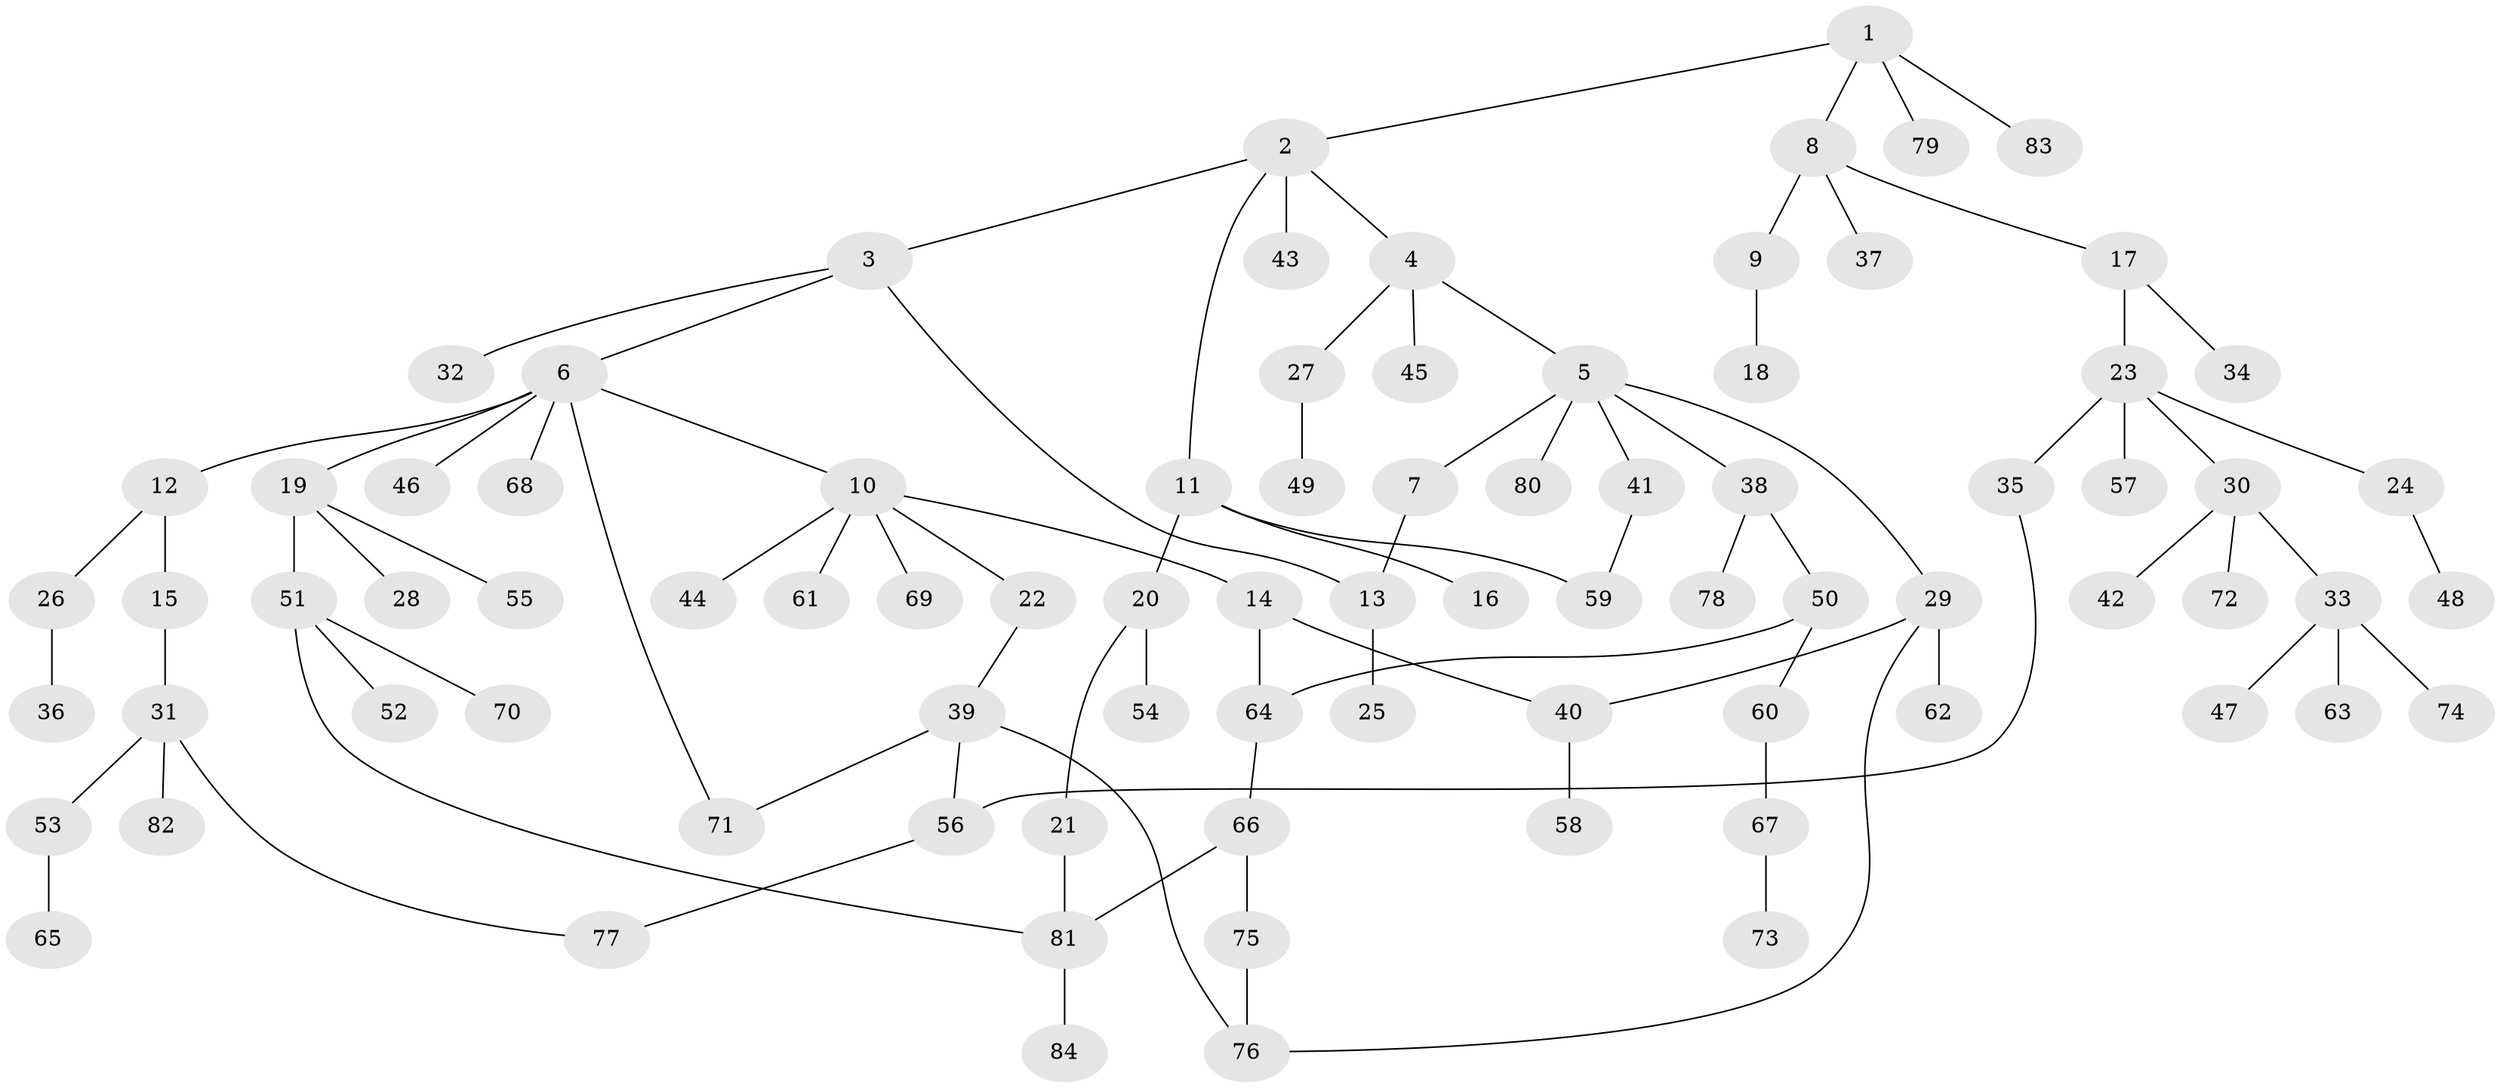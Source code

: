 // Generated by graph-tools (version 1.1) at 2025/34/03/09/25 02:34:07]
// undirected, 84 vertices, 94 edges
graph export_dot {
graph [start="1"]
  node [color=gray90,style=filled];
  1;
  2;
  3;
  4;
  5;
  6;
  7;
  8;
  9;
  10;
  11;
  12;
  13;
  14;
  15;
  16;
  17;
  18;
  19;
  20;
  21;
  22;
  23;
  24;
  25;
  26;
  27;
  28;
  29;
  30;
  31;
  32;
  33;
  34;
  35;
  36;
  37;
  38;
  39;
  40;
  41;
  42;
  43;
  44;
  45;
  46;
  47;
  48;
  49;
  50;
  51;
  52;
  53;
  54;
  55;
  56;
  57;
  58;
  59;
  60;
  61;
  62;
  63;
  64;
  65;
  66;
  67;
  68;
  69;
  70;
  71;
  72;
  73;
  74;
  75;
  76;
  77;
  78;
  79;
  80;
  81;
  82;
  83;
  84;
  1 -- 2;
  1 -- 8;
  1 -- 79;
  1 -- 83;
  2 -- 3;
  2 -- 4;
  2 -- 11;
  2 -- 43;
  3 -- 6;
  3 -- 32;
  3 -- 13;
  4 -- 5;
  4 -- 27;
  4 -- 45;
  5 -- 7;
  5 -- 29;
  5 -- 38;
  5 -- 41;
  5 -- 80;
  6 -- 10;
  6 -- 12;
  6 -- 19;
  6 -- 46;
  6 -- 68;
  6 -- 71;
  7 -- 13;
  8 -- 9;
  8 -- 17;
  8 -- 37;
  9 -- 18;
  10 -- 14;
  10 -- 22;
  10 -- 44;
  10 -- 61;
  10 -- 69;
  11 -- 16;
  11 -- 20;
  11 -- 59;
  12 -- 15;
  12 -- 26;
  13 -- 25;
  14 -- 40;
  14 -- 64;
  15 -- 31;
  17 -- 23;
  17 -- 34;
  19 -- 28;
  19 -- 51;
  19 -- 55;
  20 -- 21;
  20 -- 54;
  21 -- 81;
  22 -- 39;
  23 -- 24;
  23 -- 30;
  23 -- 35;
  23 -- 57;
  24 -- 48;
  26 -- 36;
  27 -- 49;
  29 -- 40;
  29 -- 62;
  29 -- 76;
  30 -- 33;
  30 -- 42;
  30 -- 72;
  31 -- 53;
  31 -- 77;
  31 -- 82;
  33 -- 47;
  33 -- 63;
  33 -- 74;
  35 -- 56;
  38 -- 50;
  38 -- 78;
  39 -- 56;
  39 -- 71;
  39 -- 76;
  40 -- 58;
  41 -- 59;
  50 -- 60;
  50 -- 64;
  51 -- 52;
  51 -- 70;
  51 -- 81;
  53 -- 65;
  56 -- 77;
  60 -- 67;
  64 -- 66;
  66 -- 75;
  66 -- 81;
  67 -- 73;
  75 -- 76;
  81 -- 84;
}
